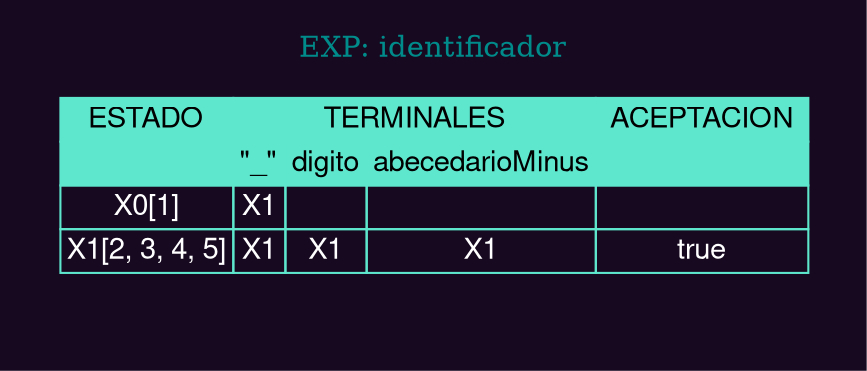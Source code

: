digraph G {

    fontcolor="cyan4"
    bgcolor="#170920"
    node [fontname="Helvetica,Arial,sans-serif", shape=none, ordering="in"]
    label=" "

    subgraph cluster01{
        color="#170920"
        label="EXP: identificador"
        n0 [label = <
                <table border="0" cellspacing="0" cellborder="1" color="#5ee7cd">
                    <tr>
                    <td  align="center" bgcolor="#5ee7cd"><font color="black"> ESTADO </font></td>
                    <td  colspan="3" align="center" bgcolor="#5ee7cd"><font color="black"> TERMINALES </font></td>
                    <td  align="center" bgcolor="#5ee7cd"><font color="black"> ACEPTACION </font></td>
                    </tr>
                    <tr>
                    <td  align="center" bgcolor="#5ee7cd"><font color="black">  </font></td>
                    <td  align="center" bgcolor="#5ee7cd"><font color="black">"_"</font></td>
                    <td  align="center" bgcolor="#5ee7cd"><font color="black">digito</font></td>
                    <td  align="center" bgcolor="#5ee7cd"><font color="black">abecedarioMinus</font></td>
                    <td  align="center" bgcolor="#5ee7cd"><font color="black">  </font></td>
                    </tr>
<tr>
                    <td><font color="white" align="center">X0[1]</font></td>
                    <td align="center"><font color="white">X1</font></td>
                    <td align="center"><font color="white"> </font></td>
                    <td align="center"><font color="white"> </font></td>
                    <td ><font color="white" align="center"> </font></td>
                    </tr><tr>
                    <td><font color="white" align="center">X1[2, 3, 4, 5]</font></td>
                    <td align="center"><font color="white">X1</font></td>
                    <td align="center"><font color="white">X1</font></td>
                    <td align="center"><font color="white">X1</font></td>
                    <td ><font color="white" align="center">true</font></td>
                    </tr>                </table>
        > ] ; 
    }
}
